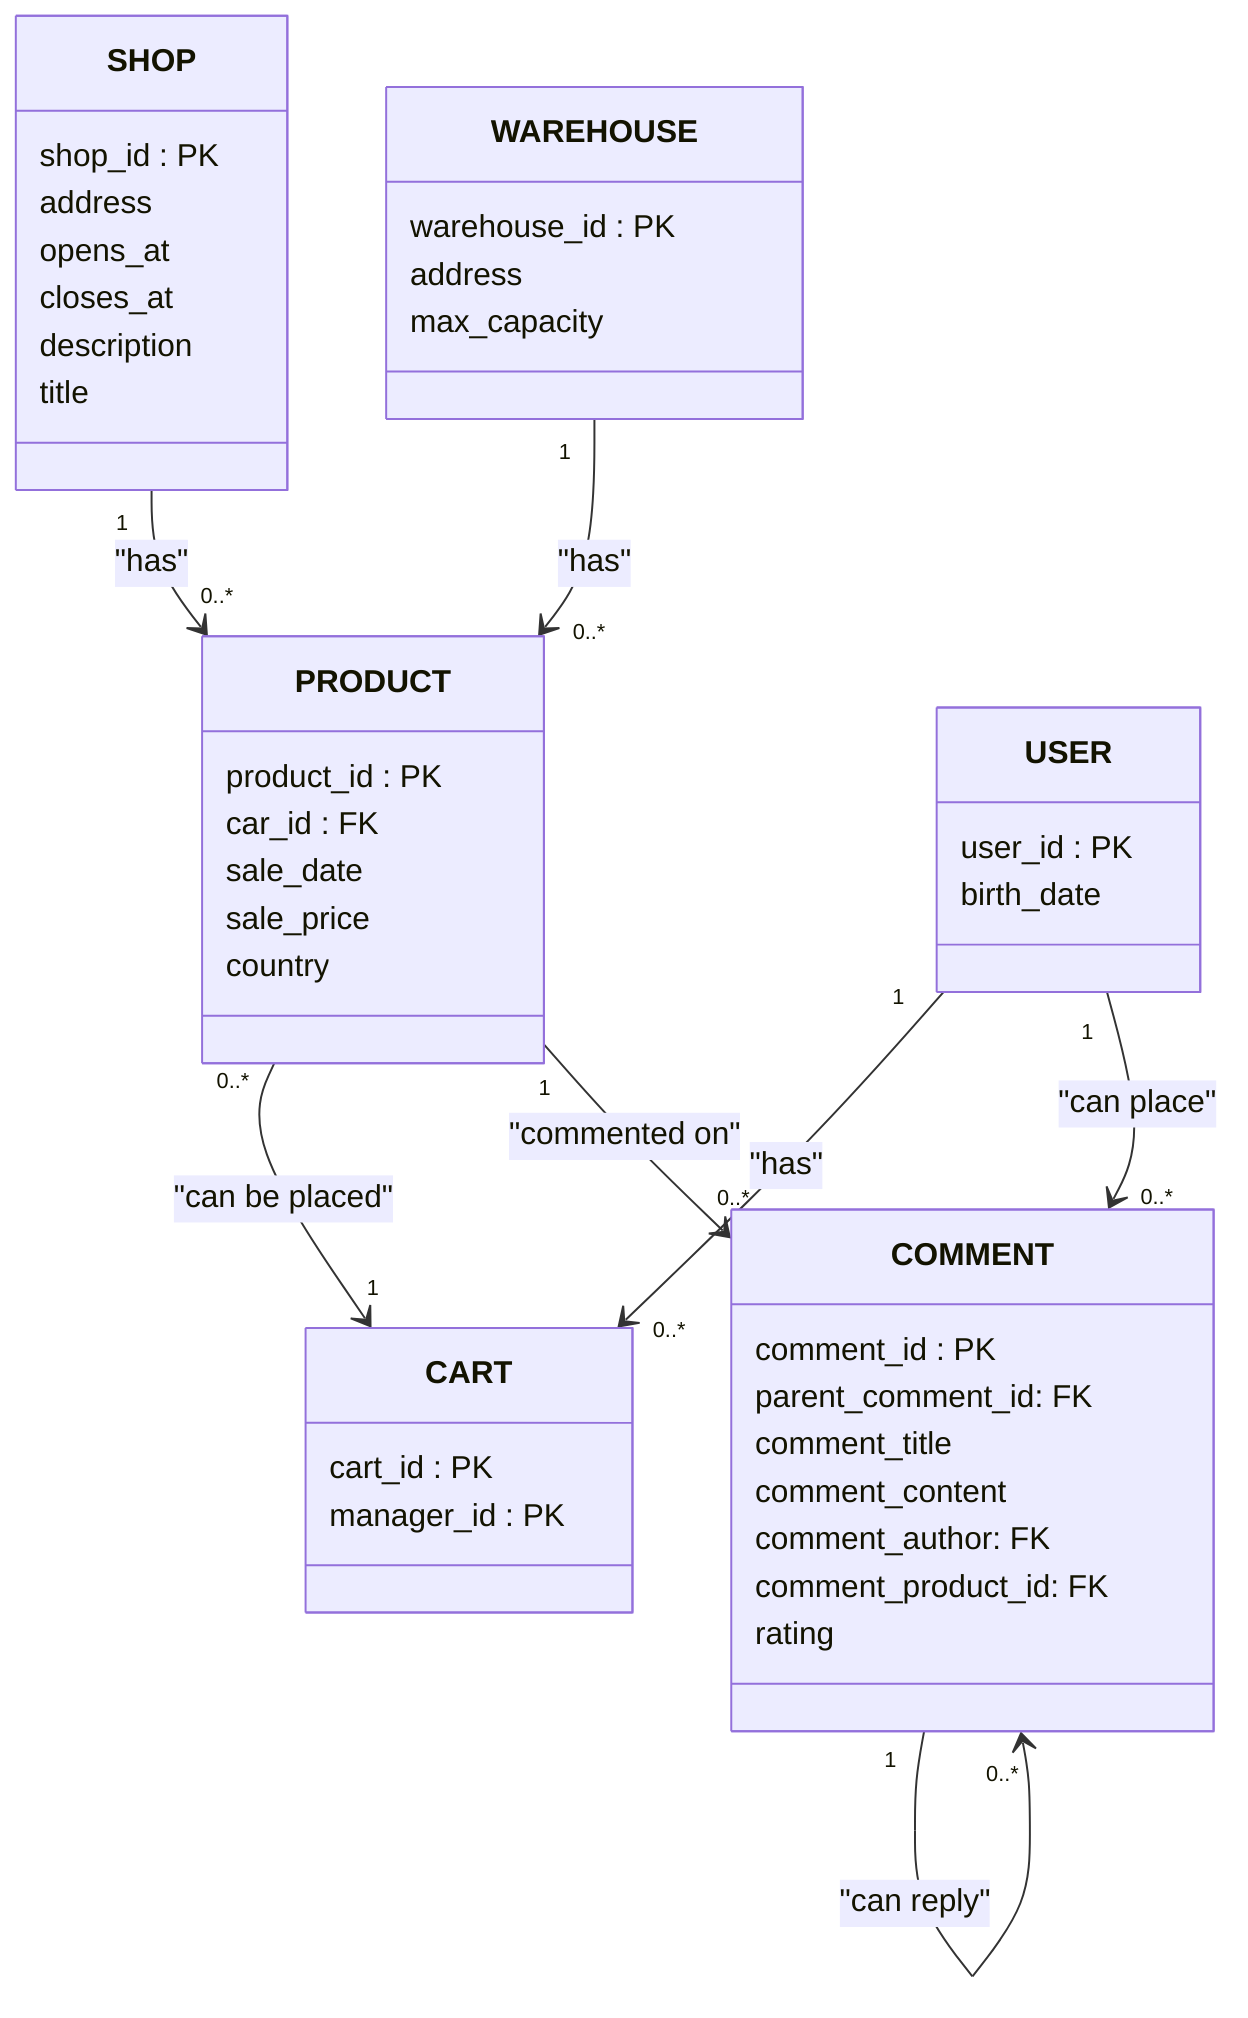 classDiagram
    COMMENT "1" --> "0..*" COMMENT: "can reply"
    PRODUCT "0..*" --> "1" CART : "can be placed"
    USER "1" --> "0..*" CART : "has"
    USER "1" --> "0..*" COMMENT : "can place"
    PRODUCT "1" --> "0..*" COMMENT : "commented on"
    SHOP "1" --> "0..*" PRODUCT : "has"
    WAREHOUSE "1" --> "0..*" PRODUCT : "has"

    class COMMENT {
        comment_id : PK
        parent_comment_id: FK
        comment_title
        comment_content
        comment_author: FK
        comment_product_id: FK
        rating
    }

    class WAREHOUSE {
         warehouse_id : PK
         address
         max_capacity
    }

    class SHOP {
         shop_id : PK
         address
         opens_at
         closes_at
         description
         title
    }

    class USER {
         user_id : PK
         birth_date

    }

    class CART {
         cart_id : PK
         manager_id : PK
    }

    class PRODUCT {
         product_id : PK
         car_id : FK
         sale_date
         sale_price
         country
    }